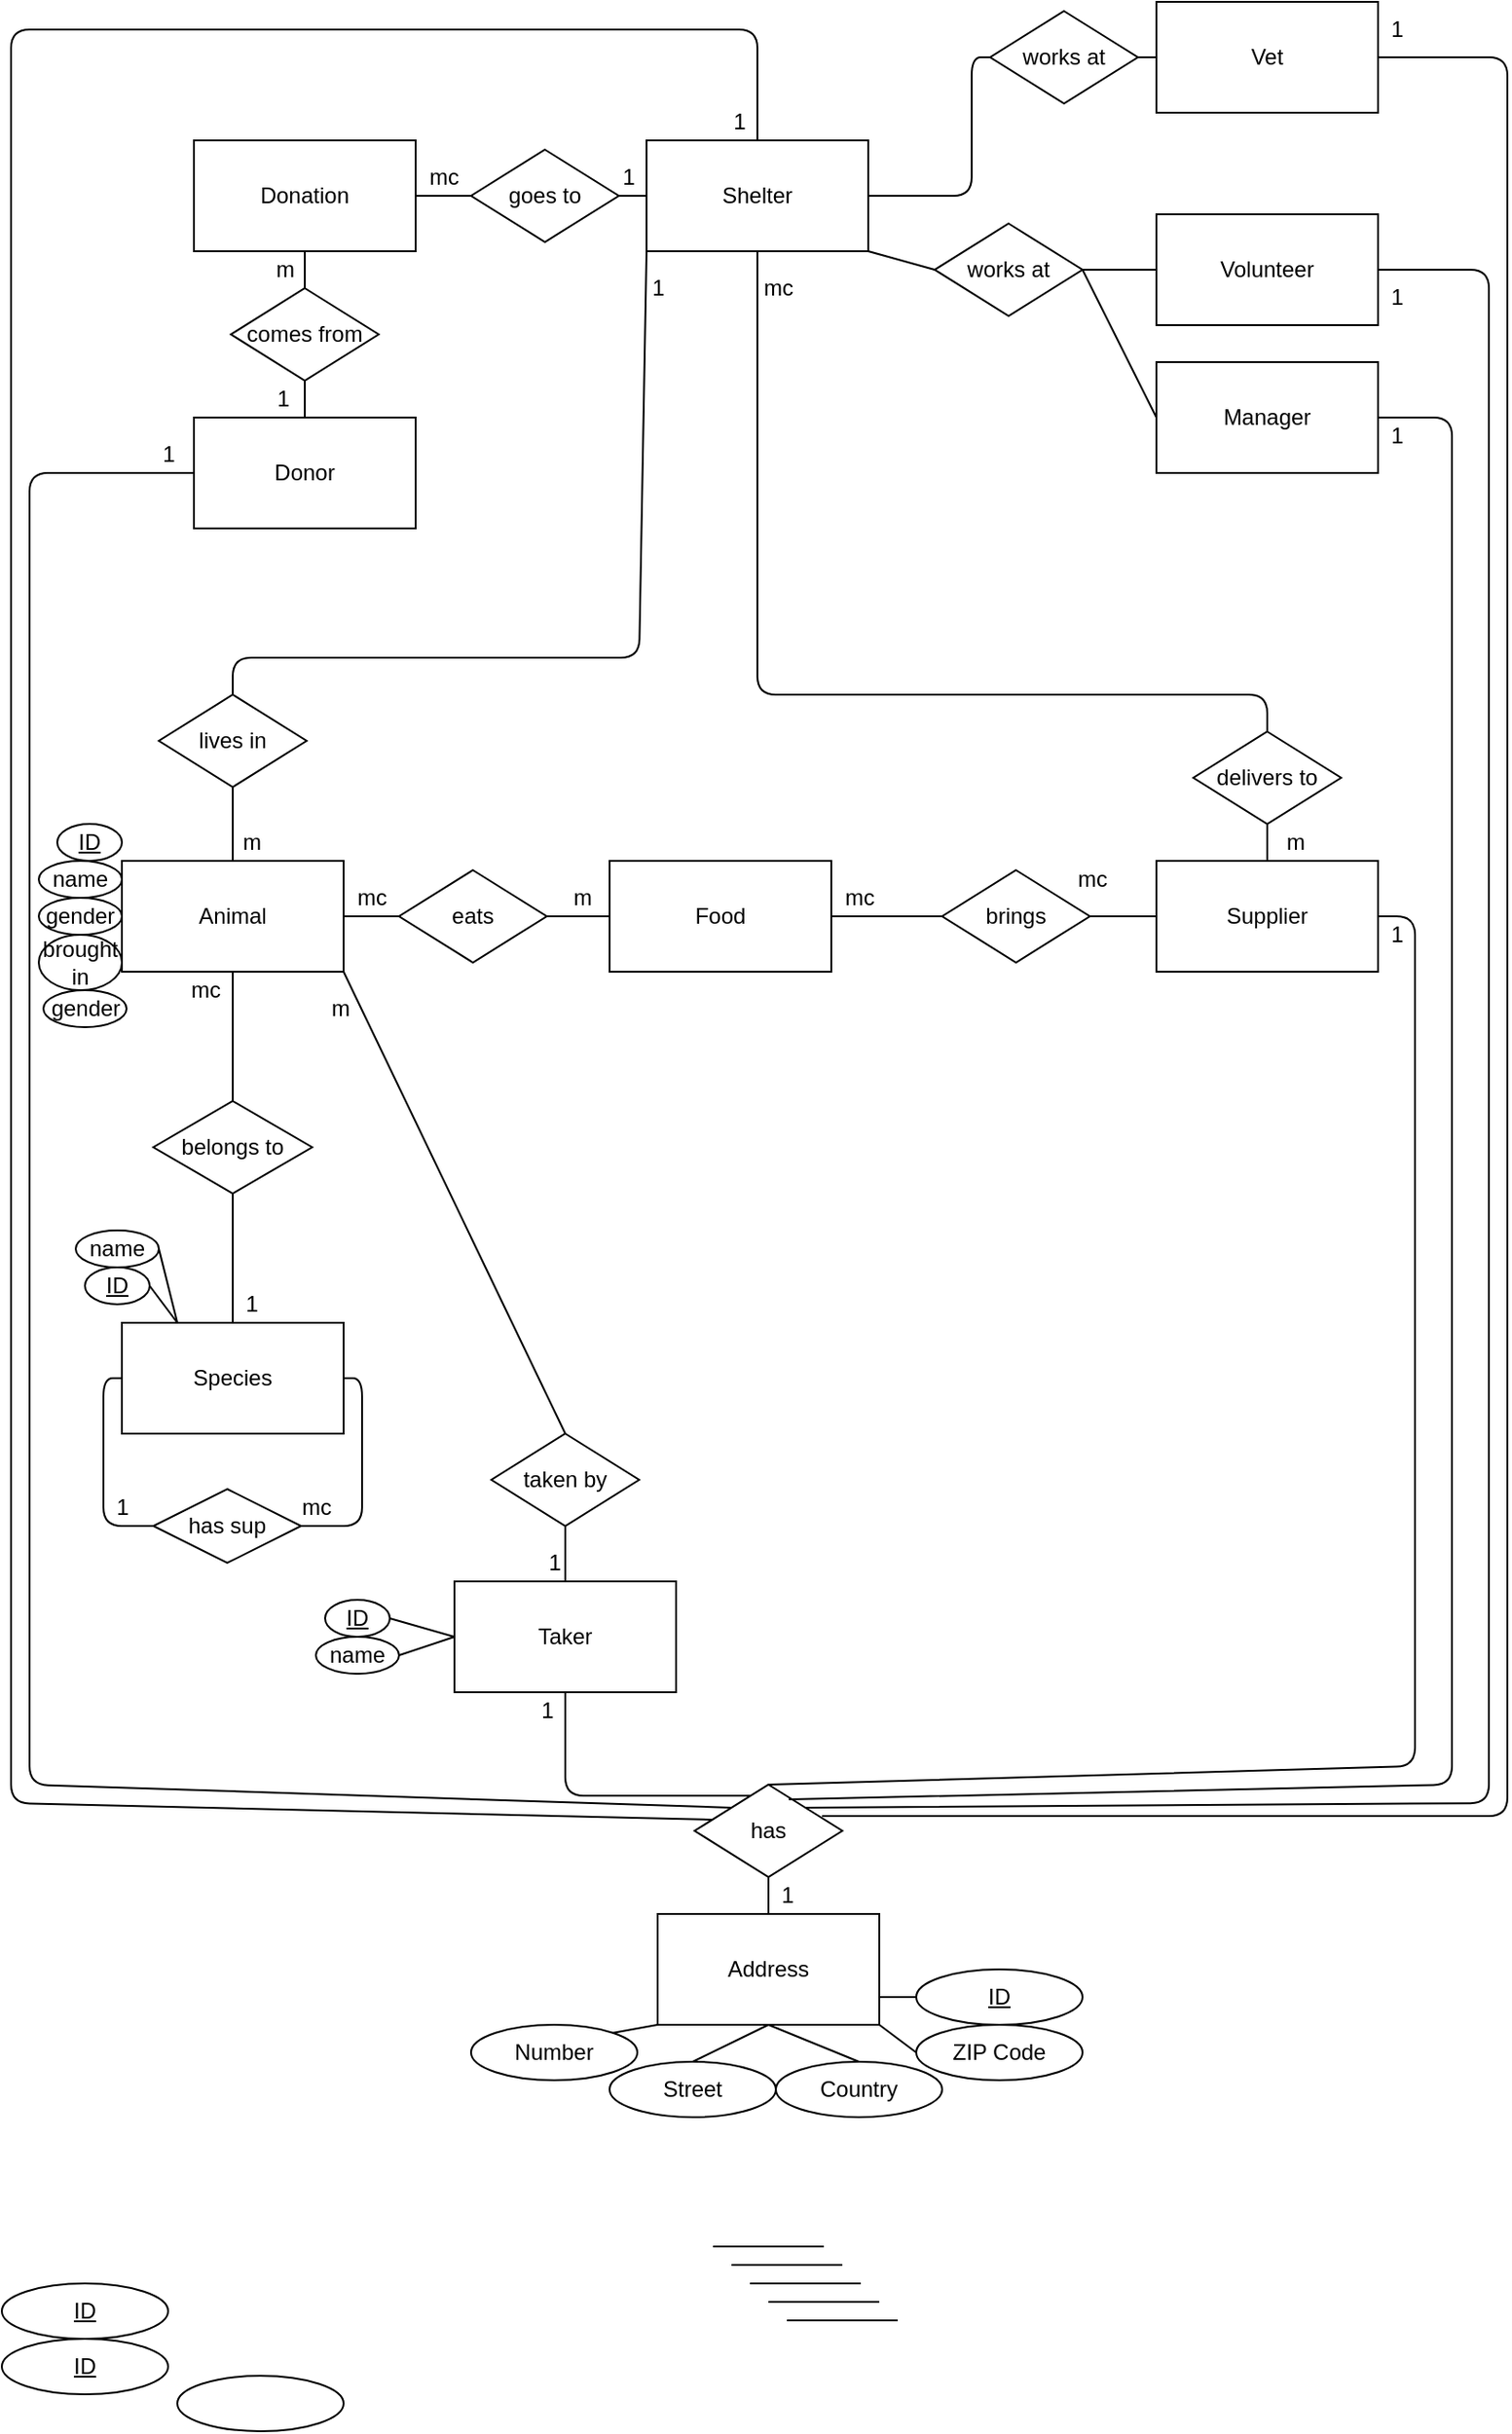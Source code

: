 <mxfile version="13.0.2" type="github">
  <diagram id="TSgzO08xvkyAbLL3pmPg" name="Page-1">
    <mxGraphModel dx="1621" dy="792" grid="1" gridSize="10" guides="1" tooltips="1" connect="1" arrows="1" fold="1" page="1" pageScale="1" pageWidth="827" pageHeight="1169" math="0" shadow="0">
      <root>
        <mxCell id="0" />
        <mxCell id="1" parent="0" />
        <mxCell id="XHEEDVPZoeM0KxmqWSNA-1" value="Donation" style="rounded=0;whiteSpace=wrap;html=1;" parent="1" vertex="1">
          <mxGeometry x="109" y="90" width="120" height="60" as="geometry" />
        </mxCell>
        <mxCell id="XHEEDVPZoeM0KxmqWSNA-2" value="Food" style="rounded=0;whiteSpace=wrap;html=1;" parent="1" vertex="1">
          <mxGeometry x="334" y="480" width="120" height="60" as="geometry" />
        </mxCell>
        <mxCell id="XHEEDVPZoeM0KxmqWSNA-3" value="Species" style="rounded=0;whiteSpace=wrap;html=1;" parent="1" vertex="1">
          <mxGeometry x="70" y="730" width="120" height="60" as="geometry" />
        </mxCell>
        <mxCell id="XHEEDVPZoeM0KxmqWSNA-4" value="Animal" style="rounded=0;whiteSpace=wrap;html=1;" parent="1" vertex="1">
          <mxGeometry x="70" y="480" width="120" height="60" as="geometry" />
        </mxCell>
        <mxCell id="XHEEDVPZoeM0KxmqWSNA-5" value="Donor" style="rounded=0;whiteSpace=wrap;html=1;" parent="1" vertex="1">
          <mxGeometry x="109" y="240" width="120" height="60" as="geometry" />
        </mxCell>
        <mxCell id="XHEEDVPZoeM0KxmqWSNA-6" value="Volunteer" style="rounded=0;whiteSpace=wrap;html=1;" parent="1" vertex="1">
          <mxGeometry x="630" y="130" width="120" height="60" as="geometry" />
        </mxCell>
        <mxCell id="XHEEDVPZoeM0KxmqWSNA-7" value="Manager" style="rounded=0;whiteSpace=wrap;html=1;" parent="1" vertex="1">
          <mxGeometry x="630" y="210" width="120" height="60" as="geometry" />
        </mxCell>
        <mxCell id="XHEEDVPZoeM0KxmqWSNA-8" value="Shelter" style="rounded=0;whiteSpace=wrap;html=1;" parent="1" vertex="1">
          <mxGeometry x="354" y="90" width="120" height="60" as="geometry" />
        </mxCell>
        <mxCell id="XHEEDVPZoeM0KxmqWSNA-9" value="Vet" style="rounded=0;whiteSpace=wrap;html=1;" parent="1" vertex="1">
          <mxGeometry x="630" y="15" width="120" height="60" as="geometry" />
        </mxCell>
        <mxCell id="XHEEDVPZoeM0KxmqWSNA-17" value="" style="endArrow=none;html=1;entryX=0;entryY=0.5;entryDx=0;entryDy=0;exitX=1;exitY=0.5;exitDx=0;exitDy=0;" parent="1" target="XHEEDVPZoeM0KxmqWSNA-9" edge="1" source="k1qqFFfvDT_mNqjIPexY-18">
          <mxGeometry width="50" height="50" relative="1" as="geometry">
            <mxPoint x="590" y="160" as="sourcePoint" />
            <mxPoint x="626" y="79.5" as="targetPoint" />
          </mxGeometry>
        </mxCell>
        <mxCell id="XHEEDVPZoeM0KxmqWSNA-18" value="" style="endArrow=none;html=1;exitX=1;exitY=1;exitDx=0;exitDy=0;entryX=0;entryY=0.5;entryDx=0;entryDy=0;" parent="1" source="XHEEDVPZoeM0KxmqWSNA-8" target="XHEEDVPZoeM0KxmqWSNA-21" edge="1">
          <mxGeometry width="50" height="50" relative="1" as="geometry">
            <mxPoint x="480" y="130" as="sourcePoint" />
            <mxPoint x="516" y="130" as="targetPoint" />
          </mxGeometry>
        </mxCell>
        <mxCell id="XHEEDVPZoeM0KxmqWSNA-20" value="" style="endArrow=none;html=1;entryX=0;entryY=0.5;entryDx=0;entryDy=0;exitX=1;exitY=0.5;exitDx=0;exitDy=0;" parent="1" source="XHEEDVPZoeM0KxmqWSNA-21" target="XHEEDVPZoeM0KxmqWSNA-6" edge="1">
          <mxGeometry width="50" height="50" relative="1" as="geometry">
            <mxPoint x="590" y="160" as="sourcePoint" />
            <mxPoint x="590" y="150" as="targetPoint" />
          </mxGeometry>
        </mxCell>
        <mxCell id="XHEEDVPZoeM0KxmqWSNA-21" value="works at" style="rhombus;whiteSpace=wrap;html=1;" parent="1" vertex="1">
          <mxGeometry x="510" y="135" width="80" height="50" as="geometry" />
        </mxCell>
        <mxCell id="XHEEDVPZoeM0KxmqWSNA-22" value="goes to" style="rhombus;whiteSpace=wrap;html=1;" parent="1" vertex="1">
          <mxGeometry x="259" y="95" width="80" height="50" as="geometry" />
        </mxCell>
        <mxCell id="XHEEDVPZoeM0KxmqWSNA-23" value="" style="endArrow=none;html=1;exitX=1;exitY=0.5;exitDx=0;exitDy=0;entryX=0;entryY=0.5;entryDx=0;entryDy=0;" parent="1" source="XHEEDVPZoeM0KxmqWSNA-1" target="XHEEDVPZoeM0KxmqWSNA-22" edge="1">
          <mxGeometry width="50" height="50" relative="1" as="geometry">
            <mxPoint x="198" y="80" as="sourcePoint" />
            <mxPoint x="384" y="260" as="targetPoint" />
          </mxGeometry>
        </mxCell>
        <mxCell id="XHEEDVPZoeM0KxmqWSNA-24" value="" style="endArrow=none;html=1;exitX=1;exitY=0.5;exitDx=0;exitDy=0;entryX=0;entryY=0.5;entryDx=0;entryDy=0;" parent="1" source="XHEEDVPZoeM0KxmqWSNA-22" target="XHEEDVPZoeM0KxmqWSNA-8" edge="1">
          <mxGeometry width="50" height="50" relative="1" as="geometry">
            <mxPoint x="314" y="79.5" as="sourcePoint" />
            <mxPoint x="354" y="80" as="targetPoint" />
          </mxGeometry>
        </mxCell>
        <mxCell id="XHEEDVPZoeM0KxmqWSNA-25" value="comes from" style="rhombus;whiteSpace=wrap;html=1;" parent="1" vertex="1">
          <mxGeometry x="129" y="170" width="80" height="50" as="geometry" />
        </mxCell>
        <mxCell id="XHEEDVPZoeM0KxmqWSNA-26" value="" style="endArrow=none;html=1;exitX=0.5;exitY=1;exitDx=0;exitDy=0;entryX=0.5;entryY=0;entryDx=0;entryDy=0;" parent="1" source="XHEEDVPZoeM0KxmqWSNA-1" target="XHEEDVPZoeM0KxmqWSNA-25" edge="1">
          <mxGeometry width="50" height="50" relative="1" as="geometry">
            <mxPoint x="62" y="165" as="sourcePoint" />
            <mxPoint x="248" y="345" as="targetPoint" />
          </mxGeometry>
        </mxCell>
        <mxCell id="XHEEDVPZoeM0KxmqWSNA-27" value="" style="endArrow=none;html=1;exitX=0.5;exitY=1;exitDx=0;exitDy=0;entryX=0.5;entryY=0;entryDx=0;entryDy=0;" parent="1" source="XHEEDVPZoeM0KxmqWSNA-25" target="XHEEDVPZoeM0KxmqWSNA-5" edge="1">
          <mxGeometry width="50" height="50" relative="1" as="geometry">
            <mxPoint x="178" y="164.5" as="sourcePoint" />
            <mxPoint x="218" y="165" as="targetPoint" />
          </mxGeometry>
        </mxCell>
        <mxCell id="XHEEDVPZoeM0KxmqWSNA-28" value="lives in" style="rhombus;whiteSpace=wrap;html=1;" parent="1" vertex="1">
          <mxGeometry x="90" y="390" width="80" height="50" as="geometry" />
        </mxCell>
        <mxCell id="XHEEDVPZoeM0KxmqWSNA-29" value="" style="endArrow=none;html=1;exitX=0.5;exitY=0;exitDx=0;exitDy=0;entryX=0.5;entryY=1;entryDx=0;entryDy=0;" parent="1" source="XHEEDVPZoeM0KxmqWSNA-4" target="XHEEDVPZoeM0KxmqWSNA-28" edge="1">
          <mxGeometry width="50" height="50" relative="1" as="geometry">
            <mxPoint x="414" y="275" as="sourcePoint" />
            <mxPoint x="600" y="455" as="targetPoint" />
          </mxGeometry>
        </mxCell>
        <mxCell id="XHEEDVPZoeM0KxmqWSNA-30" value="" style="endArrow=none;html=1;exitX=0.5;exitY=0;exitDx=0;exitDy=0;entryX=0;entryY=1;entryDx=0;entryDy=0;" parent="1" source="XHEEDVPZoeM0KxmqWSNA-28" target="XHEEDVPZoeM0KxmqWSNA-8" edge="1">
          <mxGeometry width="50" height="50" relative="1" as="geometry">
            <mxPoint x="530" y="274.5" as="sourcePoint" />
            <mxPoint x="570" y="275" as="targetPoint" />
            <Array as="points">
              <mxPoint x="130" y="370" />
              <mxPoint x="350" y="370" />
            </Array>
          </mxGeometry>
        </mxCell>
        <mxCell id="XHEEDVPZoeM0KxmqWSNA-31" value="" style="endArrow=none;html=1;exitX=1;exitY=0.5;exitDx=0;exitDy=0;entryX=0;entryY=0.5;entryDx=0;entryDy=0;" parent="1" source="XHEEDVPZoeM0KxmqWSNA-21" target="XHEEDVPZoeM0KxmqWSNA-7" edge="1">
          <mxGeometry width="50" height="50" relative="1" as="geometry">
            <mxPoint x="540" y="285" as="sourcePoint" />
            <mxPoint x="580" y="285" as="targetPoint" />
          </mxGeometry>
        </mxCell>
        <mxCell id="XHEEDVPZoeM0KxmqWSNA-32" value="has sup" style="rhombus;whiteSpace=wrap;html=1;" parent="1" vertex="1">
          <mxGeometry x="87" y="820" width="80" height="40" as="geometry" />
        </mxCell>
        <mxCell id="XHEEDVPZoeM0KxmqWSNA-33" value="" style="endArrow=none;html=1;exitX=0;exitY=0.5;exitDx=0;exitDy=0;entryX=0;entryY=0.5;entryDx=0;entryDy=0;" parent="1" source="XHEEDVPZoeM0KxmqWSNA-3" target="XHEEDVPZoeM0KxmqWSNA-32" edge="1">
          <mxGeometry width="50" height="50" relative="1" as="geometry">
            <mxPoint x="270" y="365" as="sourcePoint" />
            <mxPoint x="456" y="545" as="targetPoint" />
            <Array as="points">
              <mxPoint x="60" y="760" />
              <mxPoint x="60" y="840" />
            </Array>
          </mxGeometry>
        </mxCell>
        <mxCell id="XHEEDVPZoeM0KxmqWSNA-34" value="" style="endArrow=none;html=1;exitX=1;exitY=0.5;exitDx=0;exitDy=0;entryX=1;entryY=0.5;entryDx=0;entryDy=0;" parent="1" source="XHEEDVPZoeM0KxmqWSNA-32" target="XHEEDVPZoeM0KxmqWSNA-3" edge="1">
          <mxGeometry width="50" height="50" relative="1" as="geometry">
            <mxPoint x="386" y="364.5" as="sourcePoint" />
            <mxPoint x="426" y="365" as="targetPoint" />
            <Array as="points">
              <mxPoint x="200" y="840" />
              <mxPoint x="200" y="760" />
              <mxPoint x="190" y="760" />
            </Array>
          </mxGeometry>
        </mxCell>
        <mxCell id="AML0hCze_9C6tWHu_Mf7-2" value="belongs to" style="rhombus;whiteSpace=wrap;html=1;" parent="1" vertex="1">
          <mxGeometry x="87" y="610" width="86" height="50" as="geometry" />
        </mxCell>
        <mxCell id="AML0hCze_9C6tWHu_Mf7-3" value="" style="endArrow=none;html=1;exitX=0.5;exitY=0;exitDx=0;exitDy=0;entryX=0.5;entryY=1;entryDx=0;entryDy=0;" parent="1" source="XHEEDVPZoeM0KxmqWSNA-3" target="AML0hCze_9C6tWHu_Mf7-2" edge="1">
          <mxGeometry width="50" height="50" relative="1" as="geometry">
            <mxPoint x="100" y="280" as="sourcePoint" />
            <mxPoint x="450" y="385" as="targetPoint" />
          </mxGeometry>
        </mxCell>
        <mxCell id="AML0hCze_9C6tWHu_Mf7-4" value="" style="endArrow=none;html=1;exitX=0.5;exitY=0;exitDx=0;exitDy=0;entryX=0.5;entryY=1;entryDx=0;entryDy=0;" parent="1" source="AML0hCze_9C6tWHu_Mf7-2" target="XHEEDVPZoeM0KxmqWSNA-4" edge="1">
          <mxGeometry width="50" height="50" relative="1" as="geometry">
            <mxPoint x="524" y="184.5" as="sourcePoint" />
            <mxPoint x="304" y="260" as="targetPoint" />
          </mxGeometry>
        </mxCell>
        <mxCell id="AML0hCze_9C6tWHu_Mf7-6" value="Taker" style="rounded=0;whiteSpace=wrap;html=1;" parent="1" vertex="1">
          <mxGeometry x="250" y="870" width="120" height="60" as="geometry" />
        </mxCell>
        <mxCell id="AML0hCze_9C6tWHu_Mf7-7" value="Address" style="rounded=0;whiteSpace=wrap;html=1;" parent="1" vertex="1">
          <mxGeometry x="360" y="1050" width="120" height="60" as="geometry" />
        </mxCell>
        <mxCell id="AML0hCze_9C6tWHu_Mf7-8" value="Supplier" style="rounded=0;whiteSpace=wrap;html=1;" parent="1" vertex="1">
          <mxGeometry x="630" y="480" width="120" height="60" as="geometry" />
        </mxCell>
        <mxCell id="AML0hCze_9C6tWHu_Mf7-9" value="brings" style="rhombus;whiteSpace=wrap;html=1;" parent="1" vertex="1">
          <mxGeometry x="514" y="485" width="80" height="50" as="geometry" />
        </mxCell>
        <mxCell id="AML0hCze_9C6tWHu_Mf7-11" value="" style="endArrow=none;html=1;exitX=0;exitY=0.5;exitDx=0;exitDy=0;entryX=1;entryY=0.5;entryDx=0;entryDy=0;" parent="1" source="AML0hCze_9C6tWHu_Mf7-9" target="XHEEDVPZoeM0KxmqWSNA-2" edge="1">
          <mxGeometry width="50" height="50" relative="1" as="geometry">
            <mxPoint x="536" y="344.5" as="sourcePoint" />
            <mxPoint x="310" y="420" as="targetPoint" />
          </mxGeometry>
        </mxCell>
        <mxCell id="AML0hCze_9C6tWHu_Mf7-12" value="eats" style="rhombus;whiteSpace=wrap;html=1;" parent="1" vertex="1">
          <mxGeometry x="220" y="485" width="80" height="50" as="geometry" />
        </mxCell>
        <mxCell id="AML0hCze_9C6tWHu_Mf7-13" value="" style="endArrow=none;html=1;exitX=0;exitY=0.5;exitDx=0;exitDy=0;entryX=1;entryY=0.5;entryDx=0;entryDy=0;" parent="1" source="XHEEDVPZoeM0KxmqWSNA-2" target="AML0hCze_9C6tWHu_Mf7-12" edge="1">
          <mxGeometry width="50" height="50" relative="1" as="geometry">
            <mxPoint x="280" y="385" as="sourcePoint" />
            <mxPoint x="606" y="355" as="targetPoint" />
          </mxGeometry>
        </mxCell>
        <mxCell id="AML0hCze_9C6tWHu_Mf7-14" value="" style="endArrow=none;html=1;exitX=0;exitY=0.5;exitDx=0;exitDy=0;entryX=1;entryY=0.5;entryDx=0;entryDy=0;" parent="1" source="AML0hCze_9C6tWHu_Mf7-12" target="XHEEDVPZoeM0KxmqWSNA-4" edge="1">
          <mxGeometry width="50" height="50" relative="1" as="geometry">
            <mxPoint x="536" y="174.5" as="sourcePoint" />
            <mxPoint x="280" y="270" as="targetPoint" />
          </mxGeometry>
        </mxCell>
        <mxCell id="AML0hCze_9C6tWHu_Mf7-15" value="" style="endArrow=none;html=1;exitX=1;exitY=0.5;exitDx=0;exitDy=0;entryX=0;entryY=0.5;entryDx=0;entryDy=0;" parent="1" source="AML0hCze_9C6tWHu_Mf7-9" target="AML0hCze_9C6tWHu_Mf7-8" edge="1">
          <mxGeometry width="50" height="50" relative="1" as="geometry">
            <mxPoint x="404" y="420" as="sourcePoint" />
            <mxPoint x="350" y="420" as="targetPoint" />
          </mxGeometry>
        </mxCell>
        <mxCell id="AML0hCze_9C6tWHu_Mf7-16" value="delivers to" style="rhombus;whiteSpace=wrap;html=1;" parent="1" vertex="1">
          <mxGeometry x="650" y="410" width="80" height="50" as="geometry" />
        </mxCell>
        <mxCell id="AML0hCze_9C6tWHu_Mf7-17" value="" style="endArrow=none;html=1;exitX=0.5;exitY=0;exitDx=0;exitDy=0;entryX=0.5;entryY=1;entryDx=0;entryDy=0;" parent="1" source="AML0hCze_9C6tWHu_Mf7-8" target="AML0hCze_9C6tWHu_Mf7-16" edge="1">
          <mxGeometry width="50" height="50" relative="1" as="geometry">
            <mxPoint x="434" y="290" as="sourcePoint" />
            <mxPoint x="760" y="265" as="targetPoint" />
          </mxGeometry>
        </mxCell>
        <mxCell id="AML0hCze_9C6tWHu_Mf7-18" value="" style="endArrow=none;html=1;exitX=0.5;exitY=0;exitDx=0;exitDy=0;entryX=0.5;entryY=1;entryDx=0;entryDy=0;" parent="1" source="AML0hCze_9C6tWHu_Mf7-16" target="XHEEDVPZoeM0KxmqWSNA-8" edge="1">
          <mxGeometry width="50" height="50" relative="1" as="geometry">
            <mxPoint x="690" y="84.5" as="sourcePoint" />
            <mxPoint x="434" y="180" as="targetPoint" />
            <Array as="points">
              <mxPoint x="690" y="390" />
              <mxPoint x="414" y="390" />
            </Array>
          </mxGeometry>
        </mxCell>
        <mxCell id="AML0hCze_9C6tWHu_Mf7-19" value="taken by" style="rhombus;whiteSpace=wrap;html=1;" parent="1" vertex="1">
          <mxGeometry x="270" y="790" width="80" height="50" as="geometry" />
        </mxCell>
        <mxCell id="AML0hCze_9C6tWHu_Mf7-20" value="" style="endArrow=none;html=1;exitX=0.5;exitY=0;exitDx=0;exitDy=0;entryX=0.5;entryY=1;entryDx=0;entryDy=0;" parent="1" source="AML0hCze_9C6tWHu_Mf7-6" target="AML0hCze_9C6tWHu_Mf7-19" edge="1">
          <mxGeometry width="50" height="50" relative="1" as="geometry">
            <mxPoint x="290" y="435" as="sourcePoint" />
            <mxPoint x="616" y="410" as="targetPoint" />
          </mxGeometry>
        </mxCell>
        <mxCell id="AML0hCze_9C6tWHu_Mf7-21" value="" style="endArrow=none;html=1;exitX=0.5;exitY=0;exitDx=0;exitDy=0;entryX=1;entryY=1;entryDx=0;entryDy=0;" parent="1" source="AML0hCze_9C6tWHu_Mf7-19" target="XHEEDVPZoeM0KxmqWSNA-4" edge="1">
          <mxGeometry width="50" height="50" relative="1" as="geometry">
            <mxPoint x="546" y="229.5" as="sourcePoint" />
            <mxPoint x="290" y="325" as="targetPoint" />
          </mxGeometry>
        </mxCell>
        <mxCell id="AML0hCze_9C6tWHu_Mf7-22" value="" style="endArrow=none;html=1;entryX=0;entryY=0.5;entryDx=0;entryDy=0;exitX=0;exitY=0;exitDx=0;exitDy=0;" parent="1" source="AML0hCze_9C6tWHu_Mf7-27" target="XHEEDVPZoeM0KxmqWSNA-5" edge="1">
          <mxGeometry width="50" height="50" relative="1" as="geometry">
            <mxPoint x="350" y="680" as="sourcePoint" />
            <mxPoint x="330" y="350" as="targetPoint" />
            <Array as="points">
              <mxPoint x="20" y="980" />
              <mxPoint x="20" y="270" />
            </Array>
          </mxGeometry>
        </mxCell>
        <mxCell id="AML0hCze_9C6tWHu_Mf7-25" value="" style="endArrow=none;html=1;exitX=0.388;exitY=0.12;exitDx=0;exitDy=0;entryX=0.5;entryY=1;entryDx=0;entryDy=0;exitPerimeter=0;" parent="1" source="AML0hCze_9C6tWHu_Mf7-27" target="AML0hCze_9C6tWHu_Mf7-6" edge="1">
          <mxGeometry width="50" height="50" relative="1" as="geometry">
            <mxPoint x="460" y="585" as="sourcePoint" />
            <mxPoint x="460" y="555" as="targetPoint" />
            <Array as="points">
              <mxPoint x="310" y="986" />
            </Array>
          </mxGeometry>
        </mxCell>
        <mxCell id="AML0hCze_9C6tWHu_Mf7-26" value="" style="endArrow=none;html=1;exitX=1;exitY=0;exitDx=0;exitDy=0;entryX=1;entryY=0.5;entryDx=0;entryDy=0;" parent="1" source="AML0hCze_9C6tWHu_Mf7-27" target="XHEEDVPZoeM0KxmqWSNA-6" edge="1">
          <mxGeometry width="50" height="50" relative="1" as="geometry">
            <mxPoint x="460" y="505" as="sourcePoint" />
            <mxPoint x="460" y="475" as="targetPoint" />
            <Array as="points">
              <mxPoint x="810" y="990" />
              <mxPoint x="810" y="160" />
            </Array>
          </mxGeometry>
        </mxCell>
        <mxCell id="AML0hCze_9C6tWHu_Mf7-27" value="has" style="rhombus;whiteSpace=wrap;html=1;" parent="1" vertex="1">
          <mxGeometry x="380" y="980" width="80" height="50" as="geometry" />
        </mxCell>
        <mxCell id="AML0hCze_9C6tWHu_Mf7-28" value="" style="endArrow=none;html=1;exitX=0.5;exitY=0;exitDx=0;exitDy=0;entryX=0.5;entryY=1;entryDx=0;entryDy=0;" parent="1" source="AML0hCze_9C6tWHu_Mf7-7" target="AML0hCze_9C6tWHu_Mf7-27" edge="1">
          <mxGeometry width="50" height="50" relative="1" as="geometry">
            <mxPoint x="430" y="710" as="sourcePoint" />
            <mxPoint x="756" y="685" as="targetPoint" />
          </mxGeometry>
        </mxCell>
        <mxCell id="AML0hCze_9C6tWHu_Mf7-30" value="" style="endArrow=none;html=1;exitX=0.863;exitY=0.34;exitDx=0;exitDy=0;entryX=1;entryY=0.5;entryDx=0;entryDy=0;exitPerimeter=0;" parent="1" source="AML0hCze_9C6tWHu_Mf7-27" target="XHEEDVPZoeM0KxmqWSNA-9" edge="1">
          <mxGeometry width="50" height="50" relative="1" as="geometry">
            <mxPoint x="470" y="515" as="sourcePoint" />
            <mxPoint x="470" y="485" as="targetPoint" />
            <Array as="points">
              <mxPoint x="820" y="997" />
              <mxPoint x="820" y="45" />
            </Array>
          </mxGeometry>
        </mxCell>
        <mxCell id="AML0hCze_9C6tWHu_Mf7-31" value="" style="endArrow=none;html=1;exitX=0.638;exitY=0.16;exitDx=0;exitDy=0;exitPerimeter=0;" parent="1" source="AML0hCze_9C6tWHu_Mf7-27" edge="1">
          <mxGeometry width="50" height="50" relative="1" as="geometry">
            <mxPoint x="480" y="525" as="sourcePoint" />
            <mxPoint x="750" y="240" as="targetPoint" />
            <Array as="points">
              <mxPoint x="790" y="980" />
              <mxPoint x="790" y="240" />
            </Array>
          </mxGeometry>
        </mxCell>
        <mxCell id="AML0hCze_9C6tWHu_Mf7-32" value="" style="endArrow=none;html=1;exitX=0.125;exitY=0.38;exitDx=0;exitDy=0;entryX=0.5;entryY=0;entryDx=0;entryDy=0;exitPerimeter=0;" parent="1" source="AML0hCze_9C6tWHu_Mf7-27" target="XHEEDVPZoeM0KxmqWSNA-8" edge="1">
          <mxGeometry width="50" height="50" relative="1" as="geometry">
            <mxPoint x="490" y="535" as="sourcePoint" />
            <mxPoint x="490" y="505" as="targetPoint" />
            <Array as="points">
              <mxPoint x="10" y="990" />
              <mxPoint x="10" y="30" />
              <mxPoint x="414" y="30" />
            </Array>
          </mxGeometry>
        </mxCell>
        <mxCell id="AML0hCze_9C6tWHu_Mf7-33" value="" style="endArrow=none;html=1;exitX=0.5;exitY=0;exitDx=0;exitDy=0;entryX=1;entryY=0.5;entryDx=0;entryDy=0;" parent="1" source="AML0hCze_9C6tWHu_Mf7-27" target="AML0hCze_9C6tWHu_Mf7-8" edge="1">
          <mxGeometry width="50" height="50" relative="1" as="geometry">
            <mxPoint x="500" y="545" as="sourcePoint" />
            <mxPoint x="500" y="515" as="targetPoint" />
            <Array as="points">
              <mxPoint x="770" y="970" />
              <mxPoint x="770" y="510" />
            </Array>
          </mxGeometry>
        </mxCell>
        <mxCell id="AML0hCze_9C6tWHu_Mf7-34" value="1" style="text;html=1;align=center;verticalAlign=middle;resizable=0;points=[];autosize=1;" parent="1" vertex="1">
          <mxGeometry x="420" y="1030" width="20" height="20" as="geometry" />
        </mxCell>
        <mxCell id="AML0hCze_9C6tWHu_Mf7-39" value="1" style="text;html=1;align=center;verticalAlign=middle;resizable=0;points=[];autosize=1;" parent="1" vertex="1">
          <mxGeometry x="290" y="930" width="20" height="20" as="geometry" />
        </mxCell>
        <mxCell id="AML0hCze_9C6tWHu_Mf7-40" value="1" style="text;html=1;align=center;verticalAlign=middle;resizable=0;points=[];autosize=1;" parent="1" vertex="1">
          <mxGeometry x="750" y="240" width="20" height="20" as="geometry" />
        </mxCell>
        <mxCell id="AML0hCze_9C6tWHu_Mf7-41" value="1" style="text;html=1;align=center;verticalAlign=middle;resizable=0;points=[];autosize=1;" parent="1" vertex="1">
          <mxGeometry x="750" y="165" width="20" height="20" as="geometry" />
        </mxCell>
        <mxCell id="AML0hCze_9C6tWHu_Mf7-42" value="1" style="text;html=1;align=center;verticalAlign=middle;resizable=0;points=[];autosize=1;" parent="1" vertex="1">
          <mxGeometry x="750" y="20" width="20" height="20" as="geometry" />
        </mxCell>
        <mxCell id="AML0hCze_9C6tWHu_Mf7-43" value="1" style="text;html=1;align=center;verticalAlign=middle;resizable=0;points=[];autosize=1;" parent="1" vertex="1">
          <mxGeometry x="394" y="70" width="20" height="20" as="geometry" />
        </mxCell>
        <mxCell id="AML0hCze_9C6tWHu_Mf7-44" value="1" style="text;html=1;align=center;verticalAlign=middle;resizable=0;points=[];autosize=1;" parent="1" vertex="1">
          <mxGeometry x="85" y="250" width="20" height="20" as="geometry" />
        </mxCell>
        <mxCell id="AML0hCze_9C6tWHu_Mf7-46" value="1" style="text;html=1;align=center;verticalAlign=middle;resizable=0;points=[];autosize=1;" parent="1" vertex="1">
          <mxGeometry x="750" y="510" width="20" height="20" as="geometry" />
        </mxCell>
        <mxCell id="AML0hCze_9C6tWHu_Mf7-48" value="m" style="text;html=1;align=center;verticalAlign=middle;resizable=0;points=[];autosize=1;" parent="1" vertex="1">
          <mxGeometry x="143" y="150" width="30" height="20" as="geometry" />
        </mxCell>
        <mxCell id="AML0hCze_9C6tWHu_Mf7-49" value="1" style="text;html=1;align=center;verticalAlign=middle;resizable=0;points=[];autosize=1;" parent="1" vertex="1">
          <mxGeometry x="147" y="220" width="20" height="20" as="geometry" />
        </mxCell>
        <mxCell id="AML0hCze_9C6tWHu_Mf7-50" value="mc" style="text;html=1;align=center;verticalAlign=middle;resizable=0;points=[];autosize=1;" parent="1" vertex="1">
          <mxGeometry x="160" y="820" width="30" height="20" as="geometry" />
        </mxCell>
        <mxCell id="AML0hCze_9C6tWHu_Mf7-51" value="1" style="text;html=1;align=center;verticalAlign=middle;resizable=0;points=[];autosize=1;" parent="1" vertex="1">
          <mxGeometry x="60" y="820" width="20" height="20" as="geometry" />
        </mxCell>
        <mxCell id="AML0hCze_9C6tWHu_Mf7-52" value="m" style="text;html=1;align=center;verticalAlign=middle;resizable=0;points=[];autosize=1;" parent="1" vertex="1">
          <mxGeometry x="173" y="550" width="30" height="20" as="geometry" />
        </mxCell>
        <mxCell id="AML0hCze_9C6tWHu_Mf7-53" value="1" style="text;html=1;align=center;verticalAlign=middle;resizable=0;points=[];autosize=1;" parent="1" vertex="1">
          <mxGeometry x="294" y="850" width="20" height="20" as="geometry" />
        </mxCell>
        <mxCell id="AML0hCze_9C6tWHu_Mf7-54" value="mc" style="text;html=1;align=center;verticalAlign=middle;resizable=0;points=[];autosize=1;" parent="1" vertex="1">
          <mxGeometry x="100" y="540" width="30" height="20" as="geometry" />
        </mxCell>
        <mxCell id="AML0hCze_9C6tWHu_Mf7-55" value="1" style="text;html=1;align=center;verticalAlign=middle;resizable=0;points=[];autosize=1;" parent="1" vertex="1">
          <mxGeometry x="130" y="710" width="20" height="20" as="geometry" />
        </mxCell>
        <mxCell id="AML0hCze_9C6tWHu_Mf7-56" value="mc" style="text;html=1;align=center;verticalAlign=middle;resizable=0;points=[];autosize=1;" parent="1" vertex="1">
          <mxGeometry x="190" y="490" width="30" height="20" as="geometry" />
        </mxCell>
        <mxCell id="AML0hCze_9C6tWHu_Mf7-57" value="m" style="text;html=1;align=center;verticalAlign=middle;resizable=0;points=[];autosize=1;" parent="1" vertex="1">
          <mxGeometry x="304" y="490" width="30" height="20" as="geometry" />
        </mxCell>
        <mxCell id="AML0hCze_9C6tWHu_Mf7-58" value="mc" style="text;html=1;align=center;verticalAlign=middle;resizable=0;points=[];autosize=1;" parent="1" vertex="1">
          <mxGeometry x="454" y="490" width="30" height="20" as="geometry" />
        </mxCell>
        <mxCell id="AML0hCze_9C6tWHu_Mf7-59" value="mc" style="text;html=1;align=center;verticalAlign=middle;resizable=0;points=[];autosize=1;" parent="1" vertex="1">
          <mxGeometry x="580" y="480" width="30" height="20" as="geometry" />
        </mxCell>
        <mxCell id="AML0hCze_9C6tWHu_Mf7-60" value="mc" style="text;html=1;align=center;verticalAlign=middle;resizable=0;points=[];autosize=1;" parent="1" vertex="1">
          <mxGeometry x="229" y="100" width="30" height="20" as="geometry" />
        </mxCell>
        <mxCell id="AML0hCze_9C6tWHu_Mf7-61" value="1" style="text;html=1;align=center;verticalAlign=middle;resizable=0;points=[];autosize=1;" parent="1" vertex="1">
          <mxGeometry x="334" y="100" width="20" height="20" as="geometry" />
        </mxCell>
        <mxCell id="AML0hCze_9C6tWHu_Mf7-62" value="1" style="text;html=1;align=center;verticalAlign=middle;resizable=0;points=[];autosize=1;" parent="1" vertex="1">
          <mxGeometry x="350" y="160" width="20" height="20" as="geometry" />
        </mxCell>
        <mxCell id="AML0hCze_9C6tWHu_Mf7-63" value="m" style="text;html=1;align=center;verticalAlign=middle;resizable=0;points=[];autosize=1;" parent="1" vertex="1">
          <mxGeometry x="125" y="460" width="30" height="20" as="geometry" />
        </mxCell>
        <mxCell id="AML0hCze_9C6tWHu_Mf7-64" value="m" style="text;html=1;align=center;verticalAlign=middle;resizable=0;points=[];autosize=1;" parent="1" vertex="1">
          <mxGeometry x="690" y="460" width="30" height="20" as="geometry" />
        </mxCell>
        <mxCell id="AML0hCze_9C6tWHu_Mf7-65" value="mc" style="text;html=1;align=center;verticalAlign=middle;resizable=0;points=[];autosize=1;" parent="1" vertex="1">
          <mxGeometry x="410" y="160" width="30" height="20" as="geometry" />
        </mxCell>
        <mxCell id="9xRu9j4wo8HbfEdH_AAH-1" value="name" style="ellipse;whiteSpace=wrap;html=1;" parent="1" vertex="1">
          <mxGeometry x="175" y="900" width="45" height="20" as="geometry" />
        </mxCell>
        <mxCell id="9xRu9j4wo8HbfEdH_AAH-2" value="" style="ellipse;whiteSpace=wrap;html=1;" parent="1" vertex="1">
          <mxGeometry x="100" y="1300" width="90" height="30" as="geometry" />
        </mxCell>
        <mxCell id="9xRu9j4wo8HbfEdH_AAH-3" value="Number" style="ellipse;whiteSpace=wrap;html=1;" parent="1" vertex="1">
          <mxGeometry x="259" y="1110" width="90" height="30" as="geometry" />
        </mxCell>
        <mxCell id="9xRu9j4wo8HbfEdH_AAH-4" value="Street" style="ellipse;whiteSpace=wrap;html=1;" parent="1" vertex="1">
          <mxGeometry x="334" y="1130" width="90" height="30" as="geometry" />
        </mxCell>
        <mxCell id="9xRu9j4wo8HbfEdH_AAH-5" value="Country" style="ellipse;whiteSpace=wrap;html=1;" parent="1" vertex="1">
          <mxGeometry x="424" y="1130" width="90" height="30" as="geometry" />
        </mxCell>
        <mxCell id="9xRu9j4wo8HbfEdH_AAH-6" value="&lt;u&gt;ID&lt;/u&gt;" style="ellipse;whiteSpace=wrap;html=1;" parent="1" vertex="1">
          <mxGeometry x="500" y="1080" width="90" height="30" as="geometry" />
        </mxCell>
        <mxCell id="9xRu9j4wo8HbfEdH_AAH-7" value="ZIP Code" style="ellipse;whiteSpace=wrap;html=1;" parent="1" vertex="1">
          <mxGeometry x="500" y="1110" width="90" height="30" as="geometry" />
        </mxCell>
        <mxCell id="9xRu9j4wo8HbfEdH_AAH-8" value="&lt;u&gt;ID&lt;/u&gt;" style="ellipse;whiteSpace=wrap;html=1;" parent="1" vertex="1">
          <mxGeometry x="180" y="880" width="35" height="20" as="geometry" />
        </mxCell>
        <mxCell id="9xRu9j4wo8HbfEdH_AAH-9" value="&lt;u&gt;ID&lt;/u&gt;" style="ellipse;whiteSpace=wrap;html=1;" parent="1" vertex="1">
          <mxGeometry x="5" y="1250" width="90" height="30" as="geometry" />
        </mxCell>
        <mxCell id="9xRu9j4wo8HbfEdH_AAH-10" value="&lt;u&gt;ID&lt;/u&gt;" style="ellipse;whiteSpace=wrap;html=1;" parent="1" vertex="1">
          <mxGeometry x="5" y="1280" width="90" height="30" as="geometry" />
        </mxCell>
        <mxCell id="9xRu9j4wo8HbfEdH_AAH-12" value="" style="endArrow=none;html=1;exitX=1;exitY=0;exitDx=0;exitDy=0;entryX=0;entryY=1;entryDx=0;entryDy=0;" parent="1" source="9xRu9j4wo8HbfEdH_AAH-3" target="AML0hCze_9C6tWHu_Mf7-7" edge="1">
          <mxGeometry width="50" height="50" relative="1" as="geometry">
            <mxPoint x="390" y="1070" as="sourcePoint" />
            <mxPoint x="440" y="1020" as="targetPoint" />
          </mxGeometry>
        </mxCell>
        <mxCell id="9xRu9j4wo8HbfEdH_AAH-13" value="" style="endArrow=none;html=1;exitX=0.5;exitY=0;exitDx=0;exitDy=0;entryX=0.5;entryY=1;entryDx=0;entryDy=0;" parent="1" source="9xRu9j4wo8HbfEdH_AAH-4" target="AML0hCze_9C6tWHu_Mf7-7" edge="1">
          <mxGeometry width="50" height="50" relative="1" as="geometry">
            <mxPoint x="345.82" y="1124.393" as="sourcePoint" />
            <mxPoint x="370" y="1120" as="targetPoint" />
          </mxGeometry>
        </mxCell>
        <mxCell id="9xRu9j4wo8HbfEdH_AAH-14" value="" style="endArrow=none;html=1;exitX=0.5;exitY=0;exitDx=0;exitDy=0;entryX=0.5;entryY=1;entryDx=0;entryDy=0;" parent="1" source="9xRu9j4wo8HbfEdH_AAH-5" target="AML0hCze_9C6tWHu_Mf7-7" edge="1">
          <mxGeometry width="50" height="50" relative="1" as="geometry">
            <mxPoint x="355.82" y="1134.393" as="sourcePoint" />
            <mxPoint x="380" y="1130" as="targetPoint" />
          </mxGeometry>
        </mxCell>
        <mxCell id="9xRu9j4wo8HbfEdH_AAH-15" value="" style="endArrow=none;html=1;exitX=0;exitY=0.5;exitDx=0;exitDy=0;entryX=1;entryY=1;entryDx=0;entryDy=0;" parent="1" source="9xRu9j4wo8HbfEdH_AAH-7" target="AML0hCze_9C6tWHu_Mf7-7" edge="1">
          <mxGeometry width="50" height="50" relative="1" as="geometry">
            <mxPoint x="365.82" y="1144.393" as="sourcePoint" />
            <mxPoint x="390" y="1140" as="targetPoint" />
          </mxGeometry>
        </mxCell>
        <mxCell id="9xRu9j4wo8HbfEdH_AAH-16" value="" style="endArrow=none;html=1;exitX=1;exitY=0.75;exitDx=0;exitDy=0;entryX=0;entryY=0.5;entryDx=0;entryDy=0;" parent="1" source="AML0hCze_9C6tWHu_Mf7-7" target="9xRu9j4wo8HbfEdH_AAH-6" edge="1">
          <mxGeometry width="50" height="50" relative="1" as="geometry">
            <mxPoint x="375.82" y="1154.393" as="sourcePoint" />
            <mxPoint x="400" y="1150" as="targetPoint" />
          </mxGeometry>
        </mxCell>
        <mxCell id="9xRu9j4wo8HbfEdH_AAH-17" value="" style="endArrow=none;html=1;exitX=1;exitY=0.5;exitDx=0;exitDy=0;entryX=0;entryY=0.5;entryDx=0;entryDy=0;" parent="1" source="9xRu9j4wo8HbfEdH_AAH-8" target="AML0hCze_9C6tWHu_Mf7-6" edge="1">
          <mxGeometry width="50" height="50" relative="1" as="geometry">
            <mxPoint x="370" y="1210" as="sourcePoint" />
            <mxPoint x="430" y="1210" as="targetPoint" />
          </mxGeometry>
        </mxCell>
        <mxCell id="9xRu9j4wo8HbfEdH_AAH-18" value="" style="endArrow=none;html=1;exitX=1;exitY=0.5;exitDx=0;exitDy=0;entryX=0;entryY=0.5;entryDx=0;entryDy=0;" parent="1" source="9xRu9j4wo8HbfEdH_AAH-1" target="AML0hCze_9C6tWHu_Mf7-6" edge="1">
          <mxGeometry width="50" height="50" relative="1" as="geometry">
            <mxPoint x="380" y="1220" as="sourcePoint" />
            <mxPoint x="440" y="1220" as="targetPoint" />
          </mxGeometry>
        </mxCell>
        <mxCell id="9xRu9j4wo8HbfEdH_AAH-19" value="" style="endArrow=none;html=1;" parent="1" edge="1">
          <mxGeometry width="50" height="50" relative="1" as="geometry">
            <mxPoint x="390" y="1230" as="sourcePoint" />
            <mxPoint x="450" y="1230" as="targetPoint" />
          </mxGeometry>
        </mxCell>
        <mxCell id="9xRu9j4wo8HbfEdH_AAH-20" value="" style="endArrow=none;html=1;" parent="1" edge="1">
          <mxGeometry width="50" height="50" relative="1" as="geometry">
            <mxPoint x="400" y="1240" as="sourcePoint" />
            <mxPoint x="460" y="1240" as="targetPoint" />
          </mxGeometry>
        </mxCell>
        <mxCell id="9xRu9j4wo8HbfEdH_AAH-21" value="" style="endArrow=none;html=1;" parent="1" edge="1">
          <mxGeometry width="50" height="50" relative="1" as="geometry">
            <mxPoint x="410" y="1250" as="sourcePoint" />
            <mxPoint x="470" y="1250" as="targetPoint" />
          </mxGeometry>
        </mxCell>
        <mxCell id="9xRu9j4wo8HbfEdH_AAH-22" value="" style="endArrow=none;html=1;" parent="1" edge="1">
          <mxGeometry width="50" height="50" relative="1" as="geometry">
            <mxPoint x="420" y="1260" as="sourcePoint" />
            <mxPoint x="480" y="1260" as="targetPoint" />
          </mxGeometry>
        </mxCell>
        <mxCell id="9xRu9j4wo8HbfEdH_AAH-23" value="" style="endArrow=none;html=1;" parent="1" edge="1">
          <mxGeometry width="50" height="50" relative="1" as="geometry">
            <mxPoint x="430" y="1270" as="sourcePoint" />
            <mxPoint x="490" y="1270" as="targetPoint" />
          </mxGeometry>
        </mxCell>
        <mxCell id="k1qqFFfvDT_mNqjIPexY-1" value="name" style="ellipse;whiteSpace=wrap;html=1;" vertex="1" parent="1">
          <mxGeometry x="45" y="680" width="45" height="20" as="geometry" />
        </mxCell>
        <mxCell id="k1qqFFfvDT_mNqjIPexY-2" value="&lt;u&gt;ID&lt;/u&gt;" style="ellipse;whiteSpace=wrap;html=1;" vertex="1" parent="1">
          <mxGeometry x="50" y="700" width="35" height="20" as="geometry" />
        </mxCell>
        <mxCell id="k1qqFFfvDT_mNqjIPexY-5" value="" style="endArrow=none;html=1;exitX=0.25;exitY=0;exitDx=0;exitDy=0;entryX=1;entryY=0.5;entryDx=0;entryDy=0;" edge="1" parent="1" source="XHEEDVPZoeM0KxmqWSNA-3" target="k1qqFFfvDT_mNqjIPexY-1">
          <mxGeometry width="50" height="50" relative="1" as="geometry">
            <mxPoint x="300" y="880" as="sourcePoint" />
            <mxPoint x="300" y="860" as="targetPoint" />
          </mxGeometry>
        </mxCell>
        <mxCell id="k1qqFFfvDT_mNqjIPexY-6" value="" style="endArrow=none;html=1;entryX=1;entryY=0.5;entryDx=0;entryDy=0;" edge="1" parent="1" target="k1qqFFfvDT_mNqjIPexY-2">
          <mxGeometry width="50" height="50" relative="1" as="geometry">
            <mxPoint x="100" y="730" as="sourcePoint" />
            <mxPoint x="310" y="870" as="targetPoint" />
          </mxGeometry>
        </mxCell>
        <mxCell id="k1qqFFfvDT_mNqjIPexY-7" value="name" style="ellipse;whiteSpace=wrap;html=1;" vertex="1" parent="1">
          <mxGeometry x="25" y="480" width="45" height="20" as="geometry" />
        </mxCell>
        <mxCell id="k1qqFFfvDT_mNqjIPexY-8" value="&lt;u&gt;ID&lt;/u&gt;" style="ellipse;whiteSpace=wrap;html=1;" vertex="1" parent="1">
          <mxGeometry x="35" y="460" width="35" height="20" as="geometry" />
        </mxCell>
        <mxCell id="k1qqFFfvDT_mNqjIPexY-9" value="gender" style="ellipse;whiteSpace=wrap;html=1;" vertex="1" parent="1">
          <mxGeometry x="25" y="500" width="45" height="20" as="geometry" />
        </mxCell>
        <mxCell id="k1qqFFfvDT_mNqjIPexY-12" value="brought&lt;br&gt;in" style="ellipse;whiteSpace=wrap;html=1;" vertex="1" parent="1">
          <mxGeometry x="25" y="520" width="45" height="30" as="geometry" />
        </mxCell>
        <mxCell id="k1qqFFfvDT_mNqjIPexY-15" value="gender" style="ellipse;whiteSpace=wrap;html=1;" vertex="1" parent="1">
          <mxGeometry x="27.5" y="550" width="45" height="20" as="geometry" />
        </mxCell>
        <mxCell id="k1qqFFfvDT_mNqjIPexY-18" value="works at" style="rhombus;whiteSpace=wrap;html=1;" vertex="1" parent="1">
          <mxGeometry x="540" y="20" width="80" height="50" as="geometry" />
        </mxCell>
        <mxCell id="k1qqFFfvDT_mNqjIPexY-19" value="" style="endArrow=none;html=1;exitX=1;exitY=0.5;exitDx=0;exitDy=0;entryX=0;entryY=0.5;entryDx=0;entryDy=0;" edge="1" parent="1" source="XHEEDVPZoeM0KxmqWSNA-8" target="k1qqFFfvDT_mNqjIPexY-18">
          <mxGeometry width="50" height="50" relative="1" as="geometry">
            <mxPoint x="484" y="120" as="sourcePoint" />
            <mxPoint x="520" y="170" as="targetPoint" />
            <Array as="points">
              <mxPoint x="530" y="120" />
              <mxPoint x="530" y="45" />
            </Array>
          </mxGeometry>
        </mxCell>
      </root>
    </mxGraphModel>
  </diagram>
</mxfile>
